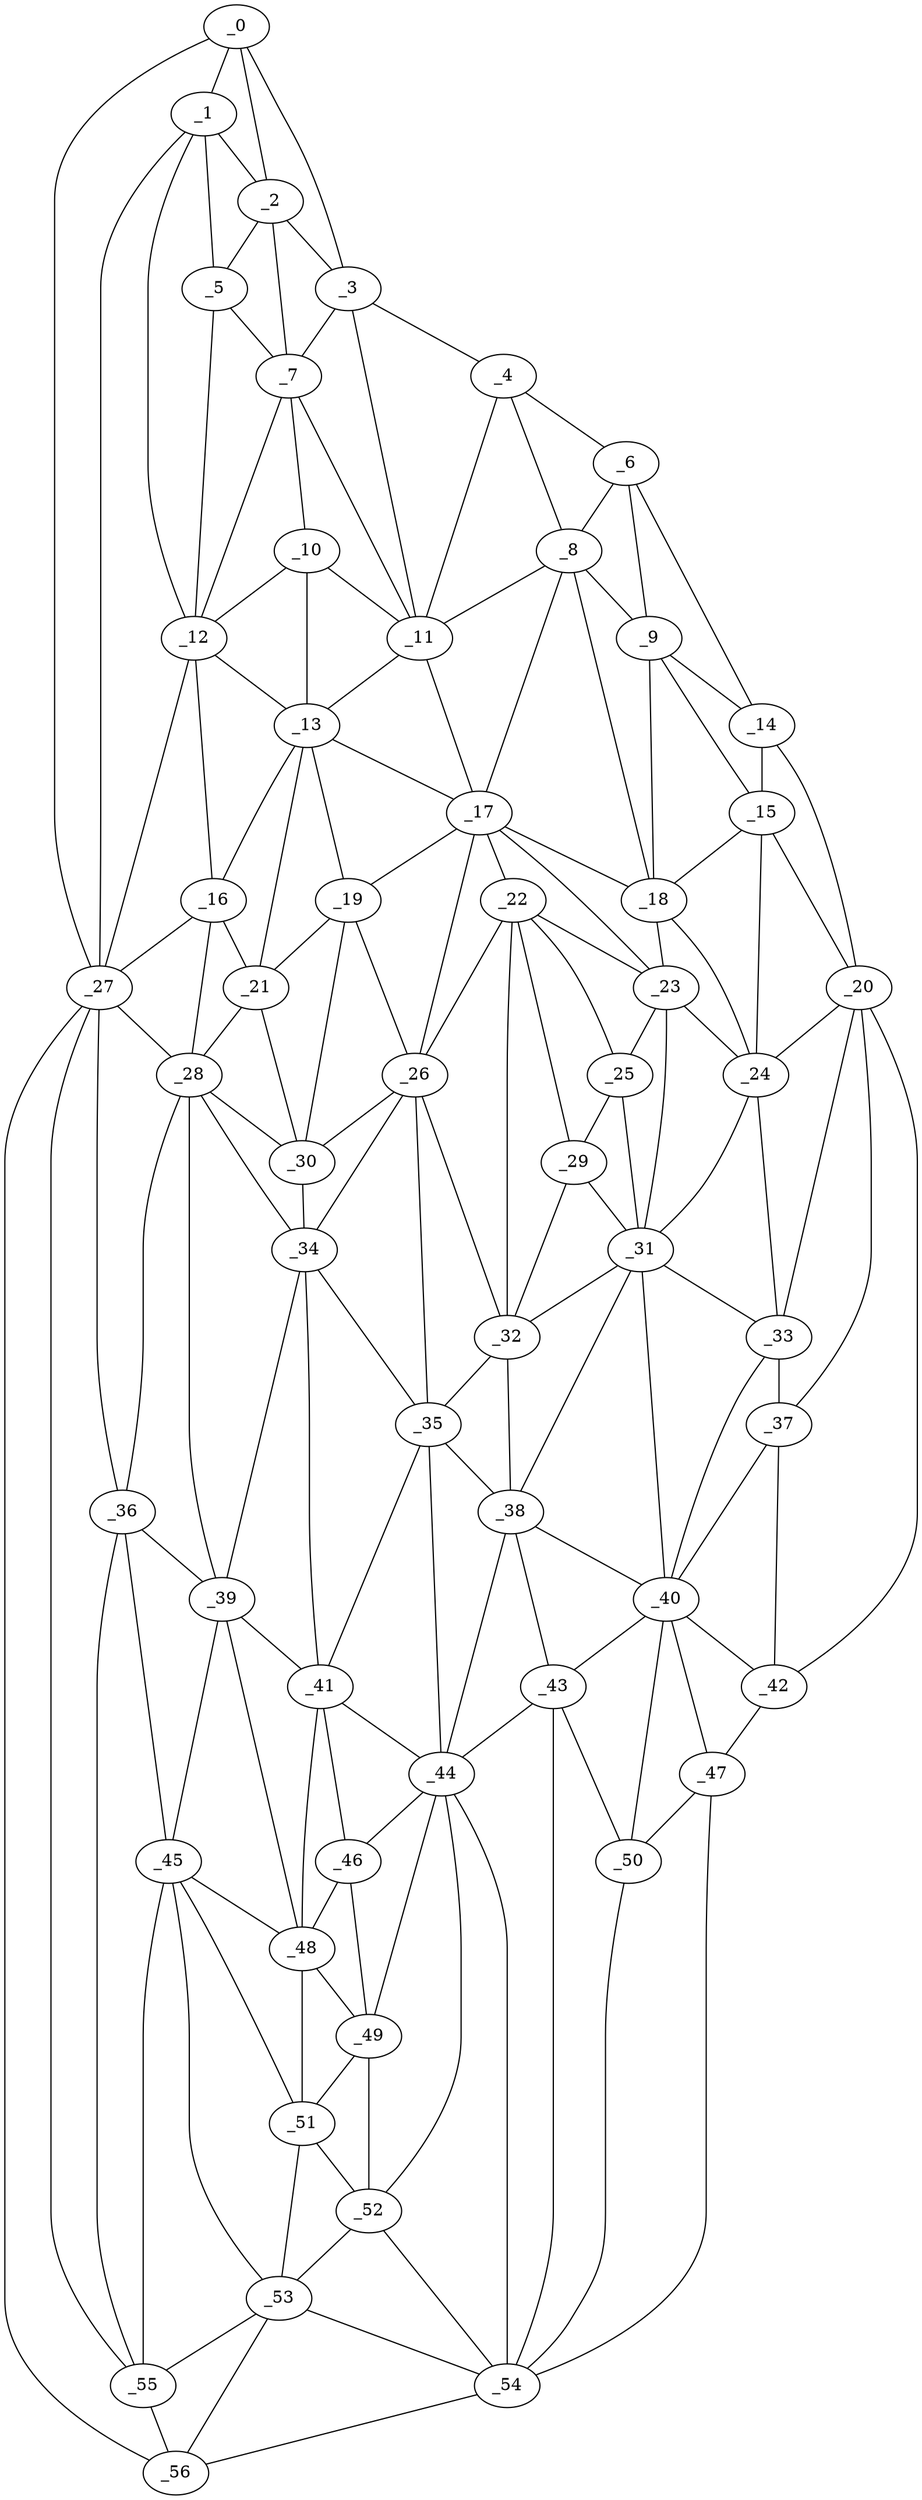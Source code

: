 graph "obj16__270.gxl" {
	_0	 [x=19,
		y=15];
	_1	 [x=23,
		y=27];
	_0 -- _1	 [valence=1];
	_2	 [x=23,
		y=54];
	_0 -- _2	 [valence=2];
	_3	 [x=23,
		y=63];
	_0 -- _3	 [valence=1];
	_27	 [x=64,
		y=8];
	_0 -- _27	 [valence=1];
	_1 -- _2	 [valence=1];
	_5	 [x=28,
		y=37];
	_1 -- _5	 [valence=2];
	_12	 [x=44,
		y=44];
	_1 -- _12	 [valence=2];
	_1 -- _27	 [valence=1];
	_2 -- _3	 [valence=2];
	_2 -- _5	 [valence=2];
	_7	 [x=31,
		y=58];
	_2 -- _7	 [valence=2];
	_4	 [x=26,
		y=86];
	_3 -- _4	 [valence=1];
	_3 -- _7	 [valence=2];
	_11	 [x=41,
		y=77];
	_3 -- _11	 [valence=2];
	_6	 [x=30,
		y=96];
	_4 -- _6	 [valence=1];
	_8	 [x=34,
		y=90];
	_4 -- _8	 [valence=2];
	_4 -- _11	 [valence=1];
	_5 -- _7	 [valence=1];
	_5 -- _12	 [valence=1];
	_6 -- _8	 [valence=2];
	_9	 [x=36,
		y=103];
	_6 -- _9	 [valence=2];
	_14	 [x=46,
		y=122];
	_6 -- _14	 [valence=1];
	_10	 [x=37,
		y=58];
	_7 -- _10	 [valence=1];
	_7 -- _11	 [valence=2];
	_7 -- _12	 [valence=2];
	_8 -- _9	 [valence=1];
	_8 -- _11	 [valence=2];
	_17	 [x=49,
		y=77];
	_8 -- _17	 [valence=1];
	_18	 [x=49,
		y=104];
	_8 -- _18	 [valence=2];
	_9 -- _14	 [valence=2];
	_15	 [x=48,
		y=114];
	_9 -- _15	 [valence=2];
	_9 -- _18	 [valence=2];
	_10 -- _11	 [valence=2];
	_10 -- _12	 [valence=2];
	_13	 [x=45,
		y=64];
	_10 -- _13	 [valence=1];
	_11 -- _13	 [valence=2];
	_11 -- _17	 [valence=2];
	_12 -- _13	 [valence=1];
	_16	 [x=49,
		y=44];
	_12 -- _16	 [valence=1];
	_12 -- _27	 [valence=2];
	_13 -- _16	 [valence=2];
	_13 -- _17	 [valence=2];
	_19	 [x=53,
		y=64];
	_13 -- _19	 [valence=1];
	_21	 [x=59,
		y=56];
	_13 -- _21	 [valence=2];
	_14 -- _15	 [valence=2];
	_20	 [x=55,
		y=122];
	_14 -- _20	 [valence=1];
	_15 -- _18	 [valence=2];
	_15 -- _20	 [valence=2];
	_24	 [x=61,
		y=110];
	_15 -- _24	 [valence=1];
	_16 -- _21	 [valence=1];
	_16 -- _27	 [valence=2];
	_28	 [x=65,
		y=51];
	_16 -- _28	 [valence=1];
	_17 -- _18	 [valence=2];
	_17 -- _19	 [valence=2];
	_22	 [x=59,
		y=82];
	_17 -- _22	 [valence=2];
	_23	 [x=59,
		y=99];
	_17 -- _23	 [valence=2];
	_26	 [x=63,
		y=71];
	_17 -- _26	 [valence=1];
	_18 -- _23	 [valence=1];
	_18 -- _24	 [valence=1];
	_19 -- _21	 [valence=2];
	_19 -- _26	 [valence=2];
	_30	 [x=66,
		y=66];
	_19 -- _30	 [valence=2];
	_20 -- _24	 [valence=2];
	_33	 [x=74,
		y=112];
	_20 -- _33	 [valence=2];
	_37	 [x=84,
		y=118];
	_20 -- _37	 [valence=1];
	_42	 [x=91,
		y=120];
	_20 -- _42	 [valence=1];
	_21 -- _28	 [valence=2];
	_21 -- _30	 [valence=2];
	_22 -- _23	 [valence=1];
	_25	 [x=62,
		y=94];
	_22 -- _25	 [valence=2];
	_22 -- _26	 [valence=2];
	_29	 [x=65,
		y=91];
	_22 -- _29	 [valence=1];
	_32	 [x=73,
		y=90];
	_22 -- _32	 [valence=2];
	_23 -- _24	 [valence=2];
	_23 -- _25	 [valence=2];
	_31	 [x=70,
		y=101];
	_23 -- _31	 [valence=2];
	_24 -- _31	 [valence=1];
	_24 -- _33	 [valence=1];
	_25 -- _29	 [valence=2];
	_25 -- _31	 [valence=2];
	_26 -- _30	 [valence=2];
	_26 -- _32	 [valence=2];
	_34	 [x=77,
		y=69];
	_26 -- _34	 [valence=2];
	_35	 [x=82,
		y=82];
	_26 -- _35	 [valence=2];
	_27 -- _28	 [valence=1];
	_36	 [x=83,
		y=44];
	_27 -- _36	 [valence=2];
	_55	 [x=110,
		y=25];
	_27 -- _55	 [valence=1];
	_56	 [x=112,
		y=16];
	_27 -- _56	 [valence=1];
	_28 -- _30	 [valence=2];
	_28 -- _34	 [valence=2];
	_28 -- _36	 [valence=2];
	_39	 [x=89,
		y=58];
	_28 -- _39	 [valence=1];
	_29 -- _31	 [valence=1];
	_29 -- _32	 [valence=2];
	_30 -- _34	 [valence=1];
	_31 -- _32	 [valence=2];
	_31 -- _33	 [valence=2];
	_38	 [x=85,
		y=90];
	_31 -- _38	 [valence=2];
	_40	 [x=89,
		y=111];
	_31 -- _40	 [valence=2];
	_32 -- _35	 [valence=1];
	_32 -- _38	 [valence=1];
	_33 -- _37	 [valence=2];
	_33 -- _40	 [valence=2];
	_34 -- _35	 [valence=1];
	_34 -- _39	 [valence=2];
	_41	 [x=91,
		y=72];
	_34 -- _41	 [valence=2];
	_35 -- _38	 [valence=2];
	_35 -- _41	 [valence=1];
	_44	 [x=99,
		y=88];
	_35 -- _44	 [valence=1];
	_36 -- _39	 [valence=1];
	_45	 [x=100,
		y=44];
	_36 -- _45	 [valence=2];
	_36 -- _55	 [valence=2];
	_37 -- _40	 [valence=1];
	_37 -- _42	 [valence=2];
	_38 -- _40	 [valence=1];
	_43	 [x=96,
		y=92];
	_38 -- _43	 [valence=2];
	_38 -- _44	 [valence=2];
	_39 -- _41	 [valence=2];
	_39 -- _45	 [valence=2];
	_48	 [x=104,
		y=54];
	_39 -- _48	 [valence=2];
	_40 -- _42	 [valence=2];
	_40 -- _43	 [valence=2];
	_47	 [x=102,
		y=116];
	_40 -- _47	 [valence=1];
	_50	 [x=105,
		y=106];
	_40 -- _50	 [valence=1];
	_41 -- _44	 [valence=1];
	_46	 [x=100,
		y=76];
	_41 -- _46	 [valence=2];
	_41 -- _48	 [valence=2];
	_42 -- _47	 [valence=1];
	_43 -- _44	 [valence=1];
	_43 -- _50	 [valence=2];
	_54	 [x=109,
		y=97];
	_43 -- _54	 [valence=2];
	_44 -- _46	 [valence=2];
	_49	 [x=105,
		y=77];
	_44 -- _49	 [valence=1];
	_52	 [x=108,
		y=89];
	_44 -- _52	 [valence=2];
	_44 -- _54	 [valence=2];
	_45 -- _48	 [valence=1];
	_51	 [x=107,
		y=52];
	_45 -- _51	 [valence=2];
	_53	 [x=109,
		y=39];
	_45 -- _53	 [valence=2];
	_45 -- _55	 [valence=1];
	_46 -- _48	 [valence=2];
	_46 -- _49	 [valence=2];
	_47 -- _50	 [valence=1];
	_47 -- _54	 [valence=1];
	_48 -- _49	 [valence=1];
	_48 -- _51	 [valence=2];
	_49 -- _51	 [valence=2];
	_49 -- _52	 [valence=1];
	_50 -- _54	 [valence=2];
	_51 -- _52	 [valence=2];
	_51 -- _53	 [valence=1];
	_52 -- _53	 [valence=2];
	_52 -- _54	 [valence=2];
	_53 -- _54	 [valence=2];
	_53 -- _55	 [valence=2];
	_53 -- _56	 [valence=1];
	_54 -- _56	 [valence=1];
	_55 -- _56	 [valence=1];
}
